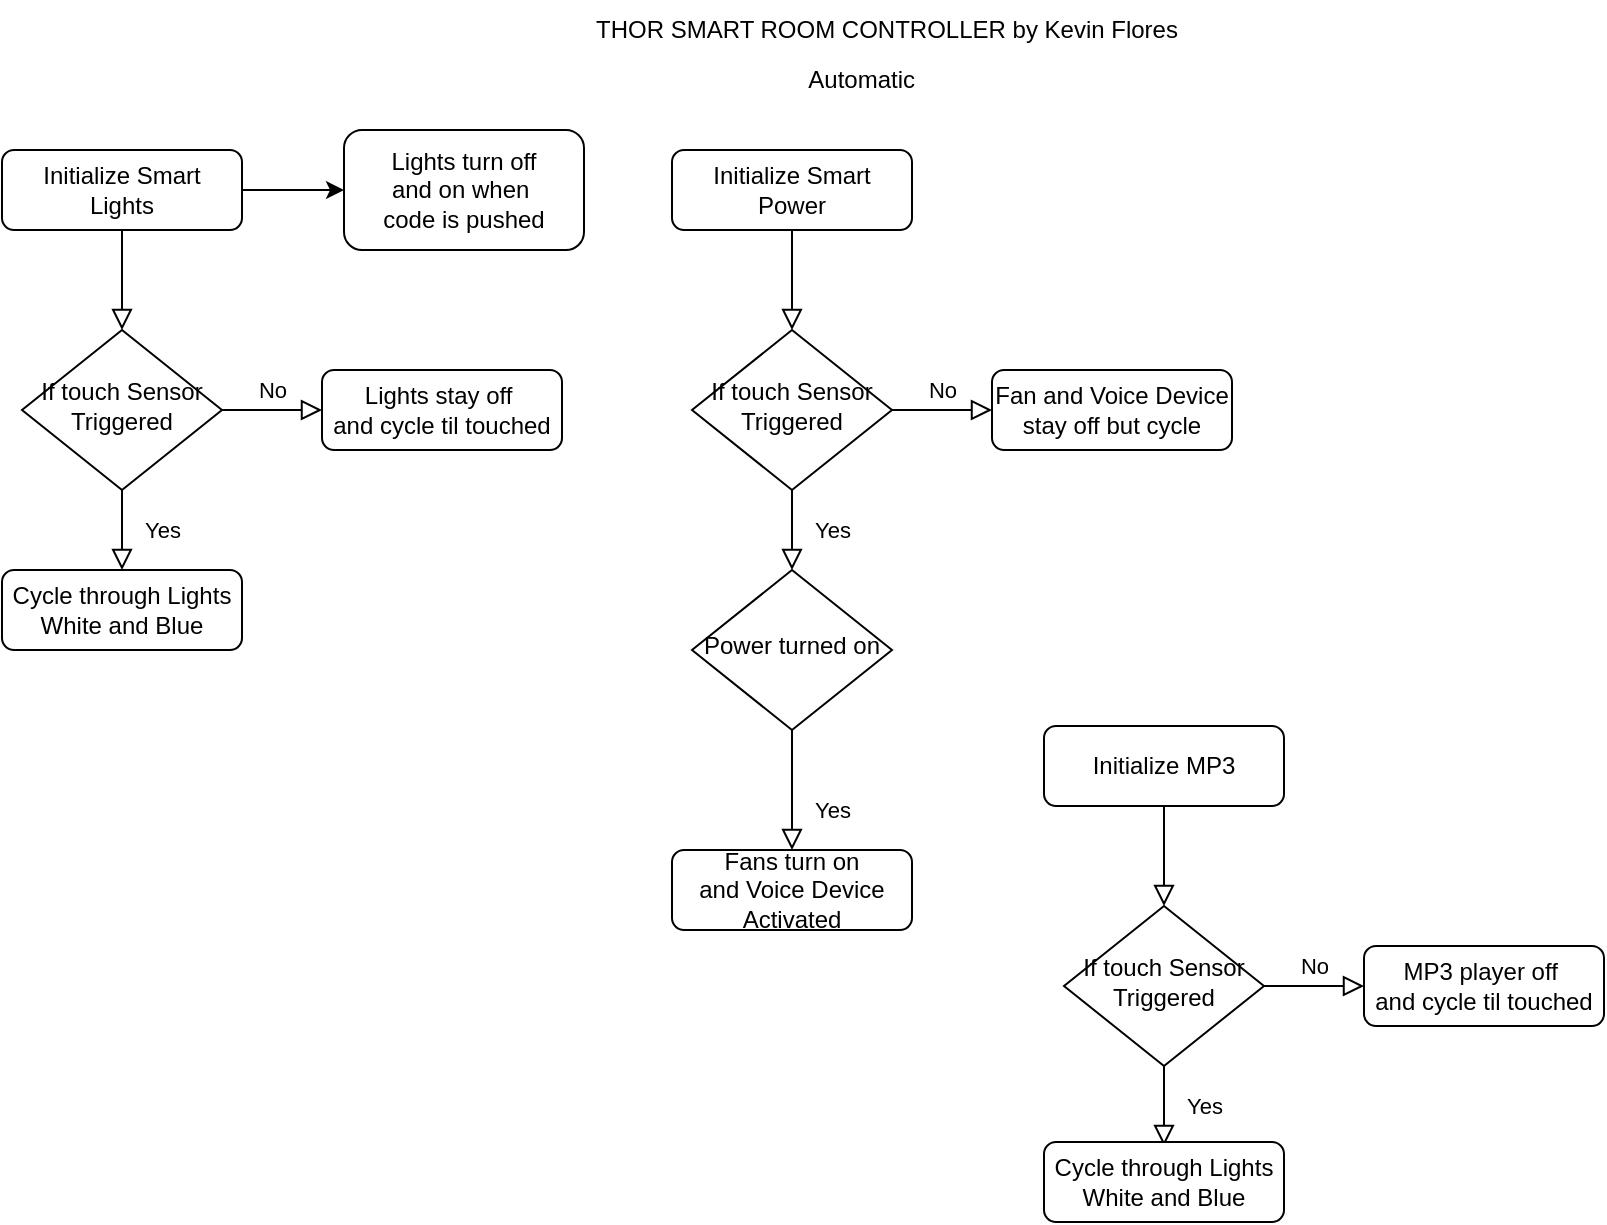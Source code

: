 <mxfile version="20.1.1" type="device"><diagram id="C5RBs43oDa-KdzZeNtuy" name="Page-1"><mxGraphModel dx="786" dy="401" grid="1" gridSize="10" guides="1" tooltips="1" connect="1" arrows="1" fold="1" page="1" pageScale="1" pageWidth="827" pageHeight="1169" math="0" shadow="0"><root><mxCell id="WIyWlLk6GJQsqaUBKTNV-0"/><mxCell id="WIyWlLk6GJQsqaUBKTNV-1" parent="WIyWlLk6GJQsqaUBKTNV-0"/><mxCell id="WIyWlLk6GJQsqaUBKTNV-2" value="" style="rounded=0;html=1;jettySize=auto;orthogonalLoop=1;fontSize=11;endArrow=block;endFill=0;endSize=8;strokeWidth=1;shadow=0;labelBackgroundColor=none;edgeStyle=orthogonalEdgeStyle;" parent="WIyWlLk6GJQsqaUBKTNV-1" source="WIyWlLk6GJQsqaUBKTNV-3" target="WIyWlLk6GJQsqaUBKTNV-6" edge="1"><mxGeometry relative="1" as="geometry"/></mxCell><mxCell id="EzlC2evHmkMy3-jPN-9l-32" value="" style="edgeStyle=orthogonalEdgeStyle;rounded=0;orthogonalLoop=1;jettySize=auto;html=1;" edge="1" parent="WIyWlLk6GJQsqaUBKTNV-1" source="WIyWlLk6GJQsqaUBKTNV-3"><mxGeometry relative="1" as="geometry"><mxPoint x="190" y="100" as="targetPoint"/></mxGeometry></mxCell><mxCell id="WIyWlLk6GJQsqaUBKTNV-3" value="Initialize Smart &lt;br&gt;Lights" style="rounded=1;whiteSpace=wrap;html=1;fontSize=12;glass=0;strokeWidth=1;shadow=0;" parent="WIyWlLk6GJQsqaUBKTNV-1" vertex="1"><mxGeometry x="19" y="80" width="120" height="40" as="geometry"/></mxCell><mxCell id="WIyWlLk6GJQsqaUBKTNV-4" value="Yes" style="rounded=0;html=1;jettySize=auto;orthogonalLoop=1;fontSize=11;endArrow=block;endFill=0;endSize=8;strokeWidth=1;shadow=0;labelBackgroundColor=none;edgeStyle=orthogonalEdgeStyle;" parent="WIyWlLk6GJQsqaUBKTNV-1" source="WIyWlLk6GJQsqaUBKTNV-6" edge="1"><mxGeometry y="20" relative="1" as="geometry"><mxPoint as="offset"/><mxPoint x="79" y="290" as="targetPoint"/></mxGeometry></mxCell><mxCell id="WIyWlLk6GJQsqaUBKTNV-5" value="No" style="edgeStyle=orthogonalEdgeStyle;rounded=0;html=1;jettySize=auto;orthogonalLoop=1;fontSize=11;endArrow=block;endFill=0;endSize=8;strokeWidth=1;shadow=0;labelBackgroundColor=none;" parent="WIyWlLk6GJQsqaUBKTNV-1" source="WIyWlLk6GJQsqaUBKTNV-6" target="WIyWlLk6GJQsqaUBKTNV-7" edge="1"><mxGeometry y="10" relative="1" as="geometry"><mxPoint as="offset"/></mxGeometry></mxCell><mxCell id="WIyWlLk6GJQsqaUBKTNV-6" value="If touch Sensor&lt;br&gt;Triggered" style="rhombus;whiteSpace=wrap;html=1;shadow=0;fontFamily=Helvetica;fontSize=12;align=center;strokeWidth=1;spacing=6;spacingTop=-4;" parent="WIyWlLk6GJQsqaUBKTNV-1" vertex="1"><mxGeometry x="29" y="170" width="100" height="80" as="geometry"/></mxCell><mxCell id="WIyWlLk6GJQsqaUBKTNV-7" value="Lights stay off&amp;nbsp;&lt;br&gt;and cycle til touched" style="rounded=1;whiteSpace=wrap;html=1;fontSize=12;glass=0;strokeWidth=1;shadow=0;" parent="WIyWlLk6GJQsqaUBKTNV-1" vertex="1"><mxGeometry x="179" y="190" width="120" height="40" as="geometry"/></mxCell><mxCell id="WIyWlLk6GJQsqaUBKTNV-11" value="Cycle through Lights&lt;br&gt;White and Blue" style="rounded=1;whiteSpace=wrap;html=1;fontSize=12;glass=0;strokeWidth=1;shadow=0;" parent="WIyWlLk6GJQsqaUBKTNV-1" vertex="1"><mxGeometry x="19" y="290" width="120" height="40" as="geometry"/></mxCell><mxCell id="EzlC2evHmkMy3-jPN-9l-0" value="" style="rounded=0;html=1;jettySize=auto;orthogonalLoop=1;fontSize=11;endArrow=block;endFill=0;endSize=8;strokeWidth=1;shadow=0;labelBackgroundColor=none;edgeStyle=orthogonalEdgeStyle;" edge="1" parent="WIyWlLk6GJQsqaUBKTNV-1" source="EzlC2evHmkMy3-jPN-9l-1" target="EzlC2evHmkMy3-jPN-9l-4"><mxGeometry relative="1" as="geometry"/></mxCell><mxCell id="EzlC2evHmkMy3-jPN-9l-1" value="Initialize MP3" style="rounded=1;whiteSpace=wrap;html=1;fontSize=12;glass=0;strokeWidth=1;shadow=0;" vertex="1" parent="WIyWlLk6GJQsqaUBKTNV-1"><mxGeometry x="540" y="368" width="120" height="40" as="geometry"/></mxCell><mxCell id="EzlC2evHmkMy3-jPN-9l-2" value="Yes" style="rounded=0;html=1;jettySize=auto;orthogonalLoop=1;fontSize=11;endArrow=block;endFill=0;endSize=8;strokeWidth=1;shadow=0;labelBackgroundColor=none;edgeStyle=orthogonalEdgeStyle;" edge="1" parent="WIyWlLk6GJQsqaUBKTNV-1" source="EzlC2evHmkMy3-jPN-9l-4"><mxGeometry y="20" relative="1" as="geometry"><mxPoint as="offset"/><mxPoint x="600" y="578" as="targetPoint"/></mxGeometry></mxCell><mxCell id="EzlC2evHmkMy3-jPN-9l-3" value="No" style="edgeStyle=orthogonalEdgeStyle;rounded=0;html=1;jettySize=auto;orthogonalLoop=1;fontSize=11;endArrow=block;endFill=0;endSize=8;strokeWidth=1;shadow=0;labelBackgroundColor=none;" edge="1" parent="WIyWlLk6GJQsqaUBKTNV-1" source="EzlC2evHmkMy3-jPN-9l-4" target="EzlC2evHmkMy3-jPN-9l-5"><mxGeometry y="10" relative="1" as="geometry"><mxPoint as="offset"/></mxGeometry></mxCell><mxCell id="EzlC2evHmkMy3-jPN-9l-4" value="If touch Sensor&lt;br&gt;Triggered" style="rhombus;whiteSpace=wrap;html=1;shadow=0;fontFamily=Helvetica;fontSize=12;align=center;strokeWidth=1;spacing=6;spacingTop=-4;" vertex="1" parent="WIyWlLk6GJQsqaUBKTNV-1"><mxGeometry x="550" y="458" width="100" height="80" as="geometry"/></mxCell><mxCell id="EzlC2evHmkMy3-jPN-9l-5" value="MP3 player off&amp;nbsp;&lt;br&gt;and cycle til touched" style="rounded=1;whiteSpace=wrap;html=1;fontSize=12;glass=0;strokeWidth=1;shadow=0;" vertex="1" parent="WIyWlLk6GJQsqaUBKTNV-1"><mxGeometry x="700" y="478" width="120" height="40" as="geometry"/></mxCell><mxCell id="EzlC2evHmkMy3-jPN-9l-8" value="Cycle through Lights&lt;br&gt;White and Blue" style="rounded=1;whiteSpace=wrap;html=1;fontSize=12;glass=0;strokeWidth=1;shadow=0;" vertex="1" parent="WIyWlLk6GJQsqaUBKTNV-1"><mxGeometry x="540" y="576" width="120" height="40" as="geometry"/></mxCell><mxCell id="EzlC2evHmkMy3-jPN-9l-20" value="" style="rounded=0;html=1;jettySize=auto;orthogonalLoop=1;fontSize=11;endArrow=block;endFill=0;endSize=8;strokeWidth=1;shadow=0;labelBackgroundColor=none;edgeStyle=orthogonalEdgeStyle;" edge="1" parent="WIyWlLk6GJQsqaUBKTNV-1" source="EzlC2evHmkMy3-jPN-9l-21" target="EzlC2evHmkMy3-jPN-9l-24"><mxGeometry relative="1" as="geometry"/></mxCell><mxCell id="EzlC2evHmkMy3-jPN-9l-21" value="Initialize Smart&lt;br&gt;Power" style="rounded=1;whiteSpace=wrap;html=1;fontSize=12;glass=0;strokeWidth=1;shadow=0;" vertex="1" parent="WIyWlLk6GJQsqaUBKTNV-1"><mxGeometry x="354" y="80" width="120" height="40" as="geometry"/></mxCell><mxCell id="EzlC2evHmkMy3-jPN-9l-22" value="Yes" style="rounded=0;html=1;jettySize=auto;orthogonalLoop=1;fontSize=11;endArrow=block;endFill=0;endSize=8;strokeWidth=1;shadow=0;labelBackgroundColor=none;edgeStyle=orthogonalEdgeStyle;" edge="1" parent="WIyWlLk6GJQsqaUBKTNV-1" source="EzlC2evHmkMy3-jPN-9l-24" target="EzlC2evHmkMy3-jPN-9l-27"><mxGeometry y="20" relative="1" as="geometry"><mxPoint as="offset"/></mxGeometry></mxCell><mxCell id="EzlC2evHmkMy3-jPN-9l-23" value="No" style="edgeStyle=orthogonalEdgeStyle;rounded=0;html=1;jettySize=auto;orthogonalLoop=1;fontSize=11;endArrow=block;endFill=0;endSize=8;strokeWidth=1;shadow=0;labelBackgroundColor=none;" edge="1" parent="WIyWlLk6GJQsqaUBKTNV-1" source="EzlC2evHmkMy3-jPN-9l-24" target="EzlC2evHmkMy3-jPN-9l-25"><mxGeometry y="10" relative="1" as="geometry"><mxPoint as="offset"/></mxGeometry></mxCell><mxCell id="EzlC2evHmkMy3-jPN-9l-24" value="If touch Sensor&lt;br&gt;Triggered" style="rhombus;whiteSpace=wrap;html=1;shadow=0;fontFamily=Helvetica;fontSize=12;align=center;strokeWidth=1;spacing=6;spacingTop=-4;" vertex="1" parent="WIyWlLk6GJQsqaUBKTNV-1"><mxGeometry x="364" y="170" width="100" height="80" as="geometry"/></mxCell><mxCell id="EzlC2evHmkMy3-jPN-9l-25" value="Fan and Voice Device&lt;br&gt;stay off but cycle" style="rounded=1;whiteSpace=wrap;html=1;fontSize=12;glass=0;strokeWidth=1;shadow=0;" vertex="1" parent="WIyWlLk6GJQsqaUBKTNV-1"><mxGeometry x="514" y="190" width="120" height="40" as="geometry"/></mxCell><mxCell id="EzlC2evHmkMy3-jPN-9l-26" value="Yes" style="rounded=0;html=1;jettySize=auto;orthogonalLoop=1;fontSize=11;endArrow=block;endFill=0;endSize=8;strokeWidth=1;shadow=0;labelBackgroundColor=none;edgeStyle=orthogonalEdgeStyle;" edge="1" parent="WIyWlLk6GJQsqaUBKTNV-1" source="EzlC2evHmkMy3-jPN-9l-27" target="EzlC2evHmkMy3-jPN-9l-28"><mxGeometry x="0.333" y="20" relative="1" as="geometry"><mxPoint as="offset"/></mxGeometry></mxCell><mxCell id="EzlC2evHmkMy3-jPN-9l-27" value="Power turned on" style="rhombus;whiteSpace=wrap;html=1;shadow=0;fontFamily=Helvetica;fontSize=12;align=center;strokeWidth=1;spacing=6;spacingTop=-4;" vertex="1" parent="WIyWlLk6GJQsqaUBKTNV-1"><mxGeometry x="364" y="290" width="100" height="80" as="geometry"/></mxCell><mxCell id="EzlC2evHmkMy3-jPN-9l-28" value="Fans turn on&lt;br&gt;and Voice Device&lt;br&gt;Activated" style="rounded=1;whiteSpace=wrap;html=1;fontSize=12;glass=0;strokeWidth=1;shadow=0;" vertex="1" parent="WIyWlLk6GJQsqaUBKTNV-1"><mxGeometry x="354" y="430" width="120" height="40" as="geometry"/></mxCell><mxCell id="EzlC2evHmkMy3-jPN-9l-29" value="THOR SMART ROOM CONTROLLER by Kevin Flores" style="text;html=1;resizable=0;autosize=1;align=center;verticalAlign=middle;points=[];fillColor=none;strokeColor=none;rounded=0;" vertex="1" parent="WIyWlLk6GJQsqaUBKTNV-1"><mxGeometry x="306" y="5" width="310" height="30" as="geometry"/></mxCell><mxCell id="EzlC2evHmkMy3-jPN-9l-30" value="Automatic&amp;nbsp;" style="text;html=1;resizable=0;autosize=1;align=center;verticalAlign=middle;points=[];fillColor=none;strokeColor=none;rounded=0;" vertex="1" parent="WIyWlLk6GJQsqaUBKTNV-1"><mxGeometry x="410" y="30" width="80" height="30" as="geometry"/></mxCell><mxCell id="EzlC2evHmkMy3-jPN-9l-31" value="Lights turn off&lt;br&gt;and on when&amp;nbsp;&lt;br&gt;code is pushed" style="whiteSpace=wrap;html=1;rounded=1;glass=0;strokeWidth=1;shadow=0;" vertex="1" parent="WIyWlLk6GJQsqaUBKTNV-1"><mxGeometry x="190" y="70" width="120" height="60" as="geometry"/></mxCell></root></mxGraphModel></diagram></mxfile>
